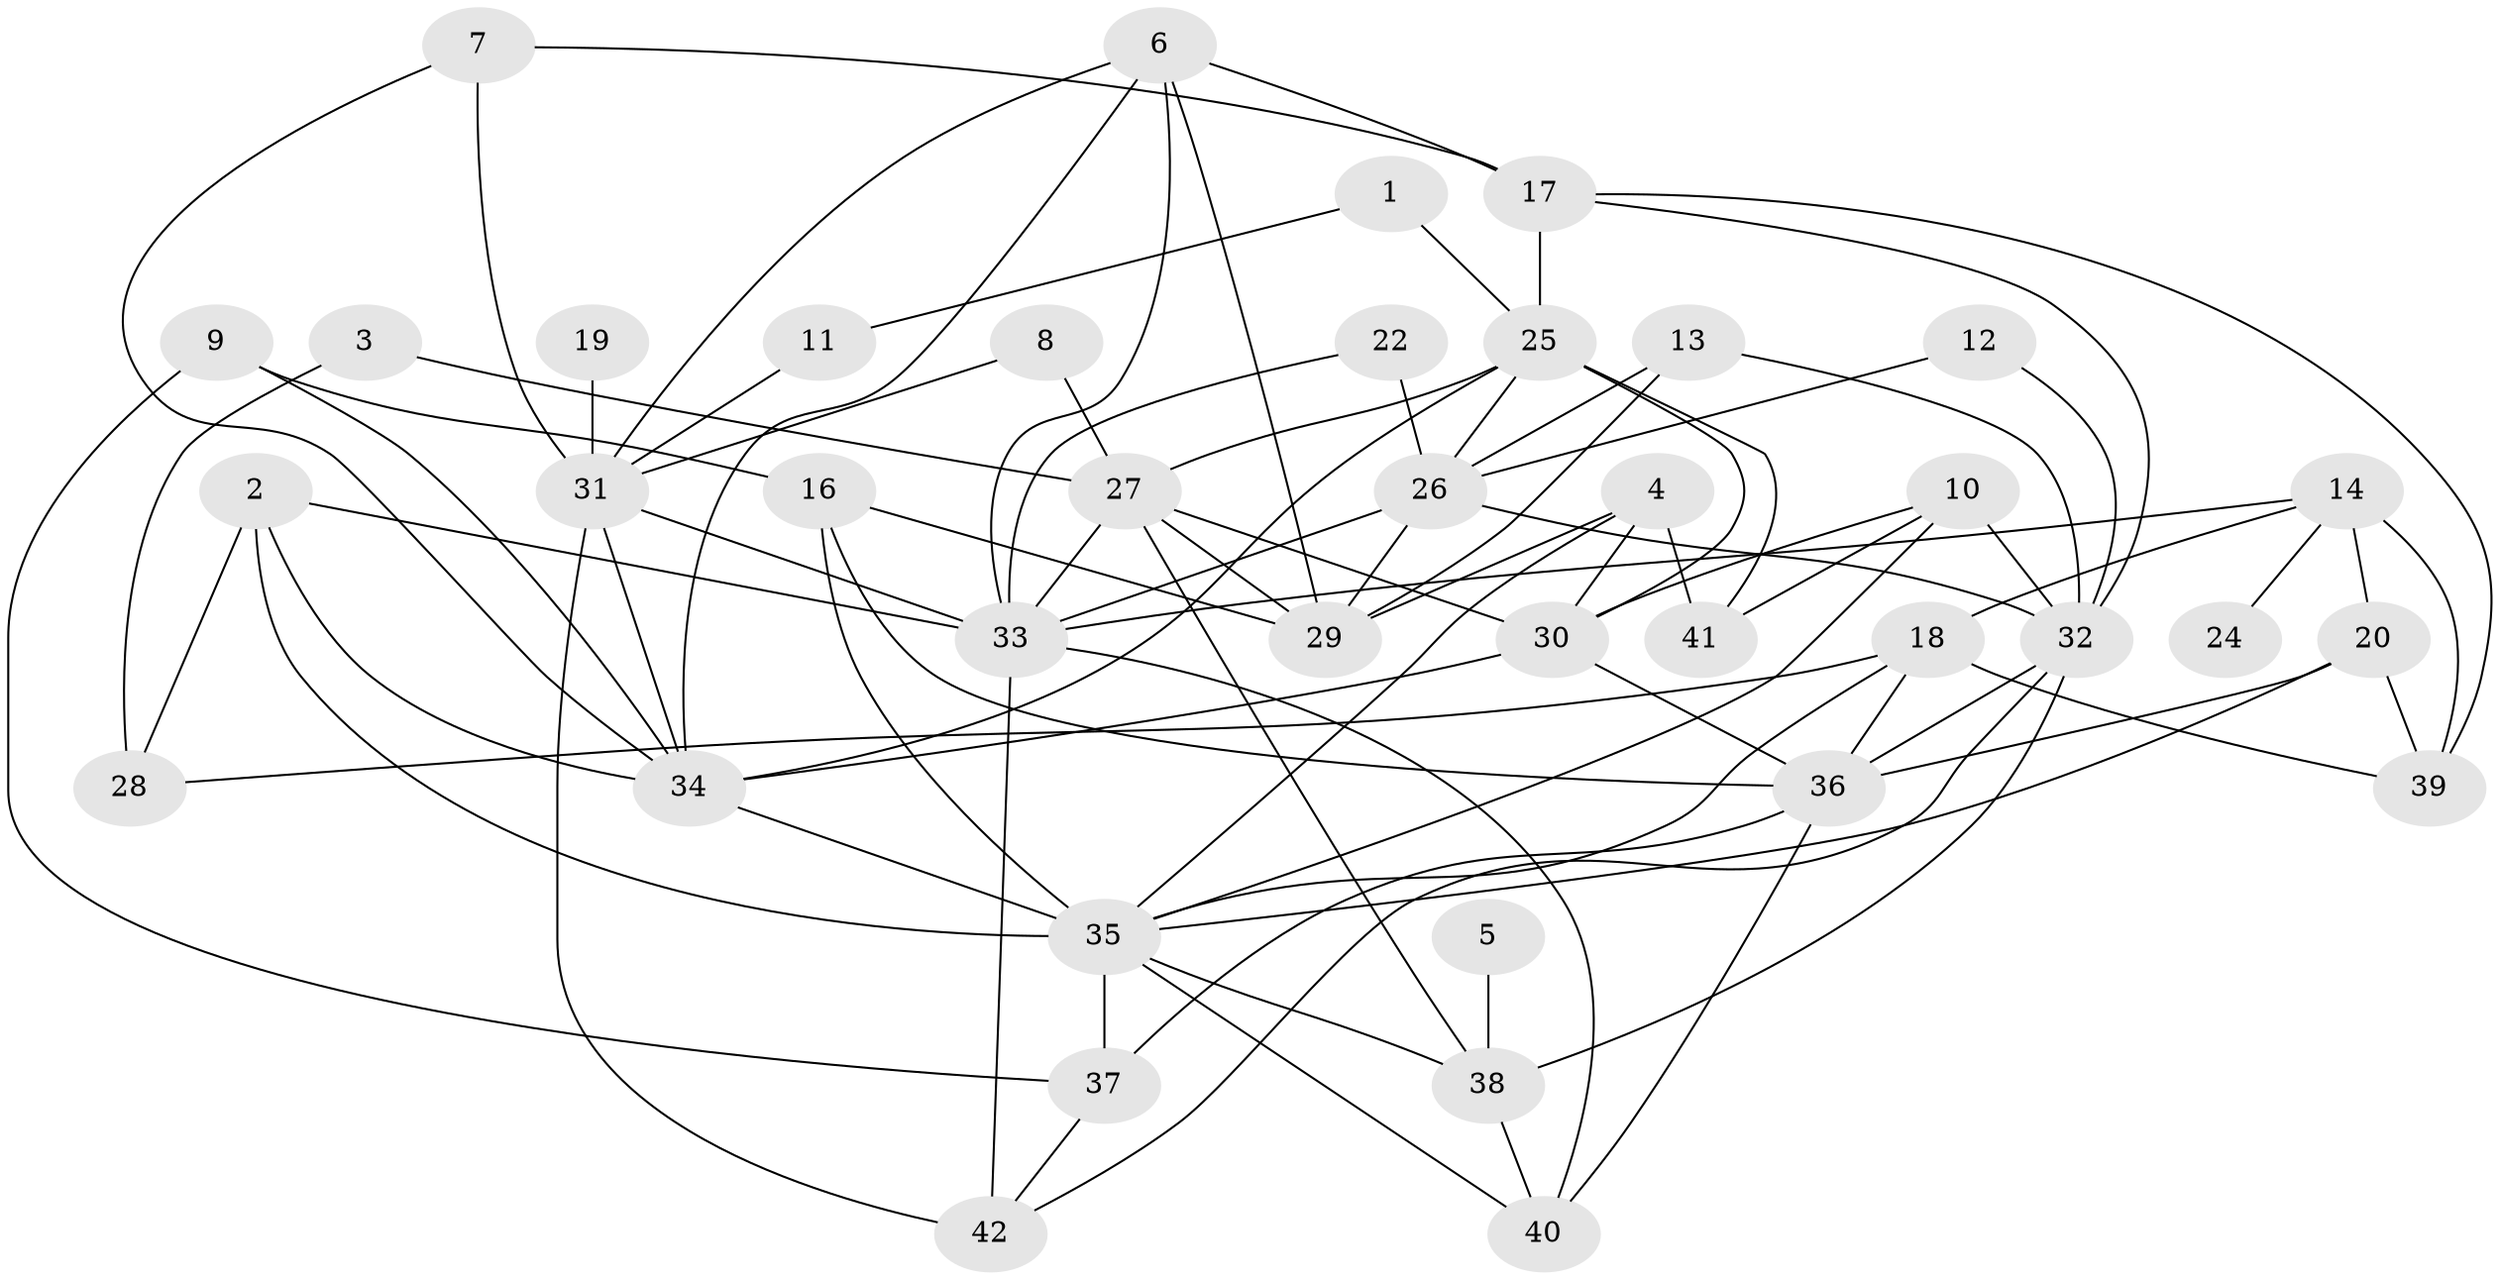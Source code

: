 // original degree distribution, {2: 0.21428571428571427, 3: 0.2619047619047619, 5: 0.19047619047619047, 4: 0.13095238095238096, 1: 0.10714285714285714, 6: 0.03571428571428571, 0: 0.03571428571428571, 8: 0.011904761904761904, 7: 0.011904761904761904}
// Generated by graph-tools (version 1.1) at 2025/49/03/09/25 03:49:15]
// undirected, 39 vertices, 87 edges
graph export_dot {
graph [start="1"]
  node [color=gray90,style=filled];
  1;
  2;
  3;
  4;
  5;
  6;
  7;
  8;
  9;
  10;
  11;
  12;
  13;
  14;
  16;
  17;
  18;
  19;
  20;
  22;
  24;
  25;
  26;
  27;
  28;
  29;
  30;
  31;
  32;
  33;
  34;
  35;
  36;
  37;
  38;
  39;
  40;
  41;
  42;
  1 -- 11 [weight=1.0];
  1 -- 25 [weight=1.0];
  2 -- 28 [weight=1.0];
  2 -- 33 [weight=1.0];
  2 -- 34 [weight=1.0];
  2 -- 35 [weight=1.0];
  3 -- 27 [weight=1.0];
  3 -- 28 [weight=1.0];
  4 -- 29 [weight=1.0];
  4 -- 30 [weight=1.0];
  4 -- 35 [weight=1.0];
  4 -- 41 [weight=1.0];
  5 -- 38 [weight=1.0];
  6 -- 17 [weight=1.0];
  6 -- 29 [weight=1.0];
  6 -- 31 [weight=1.0];
  6 -- 33 [weight=1.0];
  6 -- 34 [weight=1.0];
  7 -- 17 [weight=1.0];
  7 -- 31 [weight=1.0];
  7 -- 34 [weight=1.0];
  8 -- 27 [weight=1.0];
  8 -- 31 [weight=1.0];
  9 -- 16 [weight=1.0];
  9 -- 34 [weight=1.0];
  9 -- 37 [weight=1.0];
  10 -- 30 [weight=1.0];
  10 -- 32 [weight=1.0];
  10 -- 35 [weight=1.0];
  10 -- 41 [weight=1.0];
  11 -- 31 [weight=1.0];
  12 -- 26 [weight=1.0];
  12 -- 32 [weight=1.0];
  13 -- 26 [weight=1.0];
  13 -- 29 [weight=1.0];
  13 -- 32 [weight=1.0];
  14 -- 18 [weight=1.0];
  14 -- 20 [weight=1.0];
  14 -- 24 [weight=1.0];
  14 -- 33 [weight=1.0];
  14 -- 39 [weight=1.0];
  16 -- 29 [weight=1.0];
  16 -- 35 [weight=1.0];
  16 -- 36 [weight=1.0];
  17 -- 25 [weight=1.0];
  17 -- 32 [weight=1.0];
  17 -- 39 [weight=1.0];
  18 -- 28 [weight=1.0];
  18 -- 35 [weight=1.0];
  18 -- 36 [weight=1.0];
  18 -- 39 [weight=1.0];
  19 -- 31 [weight=1.0];
  20 -- 35 [weight=1.0];
  20 -- 36 [weight=1.0];
  20 -- 39 [weight=1.0];
  22 -- 26 [weight=1.0];
  22 -- 33 [weight=1.0];
  25 -- 26 [weight=2.0];
  25 -- 27 [weight=1.0];
  25 -- 30 [weight=2.0];
  25 -- 34 [weight=1.0];
  25 -- 41 [weight=1.0];
  26 -- 29 [weight=1.0];
  26 -- 32 [weight=1.0];
  26 -- 33 [weight=1.0];
  27 -- 29 [weight=1.0];
  27 -- 30 [weight=1.0];
  27 -- 33 [weight=2.0];
  27 -- 38 [weight=1.0];
  30 -- 34 [weight=1.0];
  30 -- 36 [weight=1.0];
  31 -- 33 [weight=1.0];
  31 -- 34 [weight=1.0];
  31 -- 42 [weight=1.0];
  32 -- 36 [weight=1.0];
  32 -- 38 [weight=1.0];
  32 -- 42 [weight=1.0];
  33 -- 40 [weight=1.0];
  33 -- 42 [weight=2.0];
  34 -- 35 [weight=1.0];
  35 -- 37 [weight=1.0];
  35 -- 38 [weight=1.0];
  35 -- 40 [weight=1.0];
  36 -- 37 [weight=1.0];
  36 -- 40 [weight=1.0];
  37 -- 42 [weight=1.0];
  38 -- 40 [weight=1.0];
}
